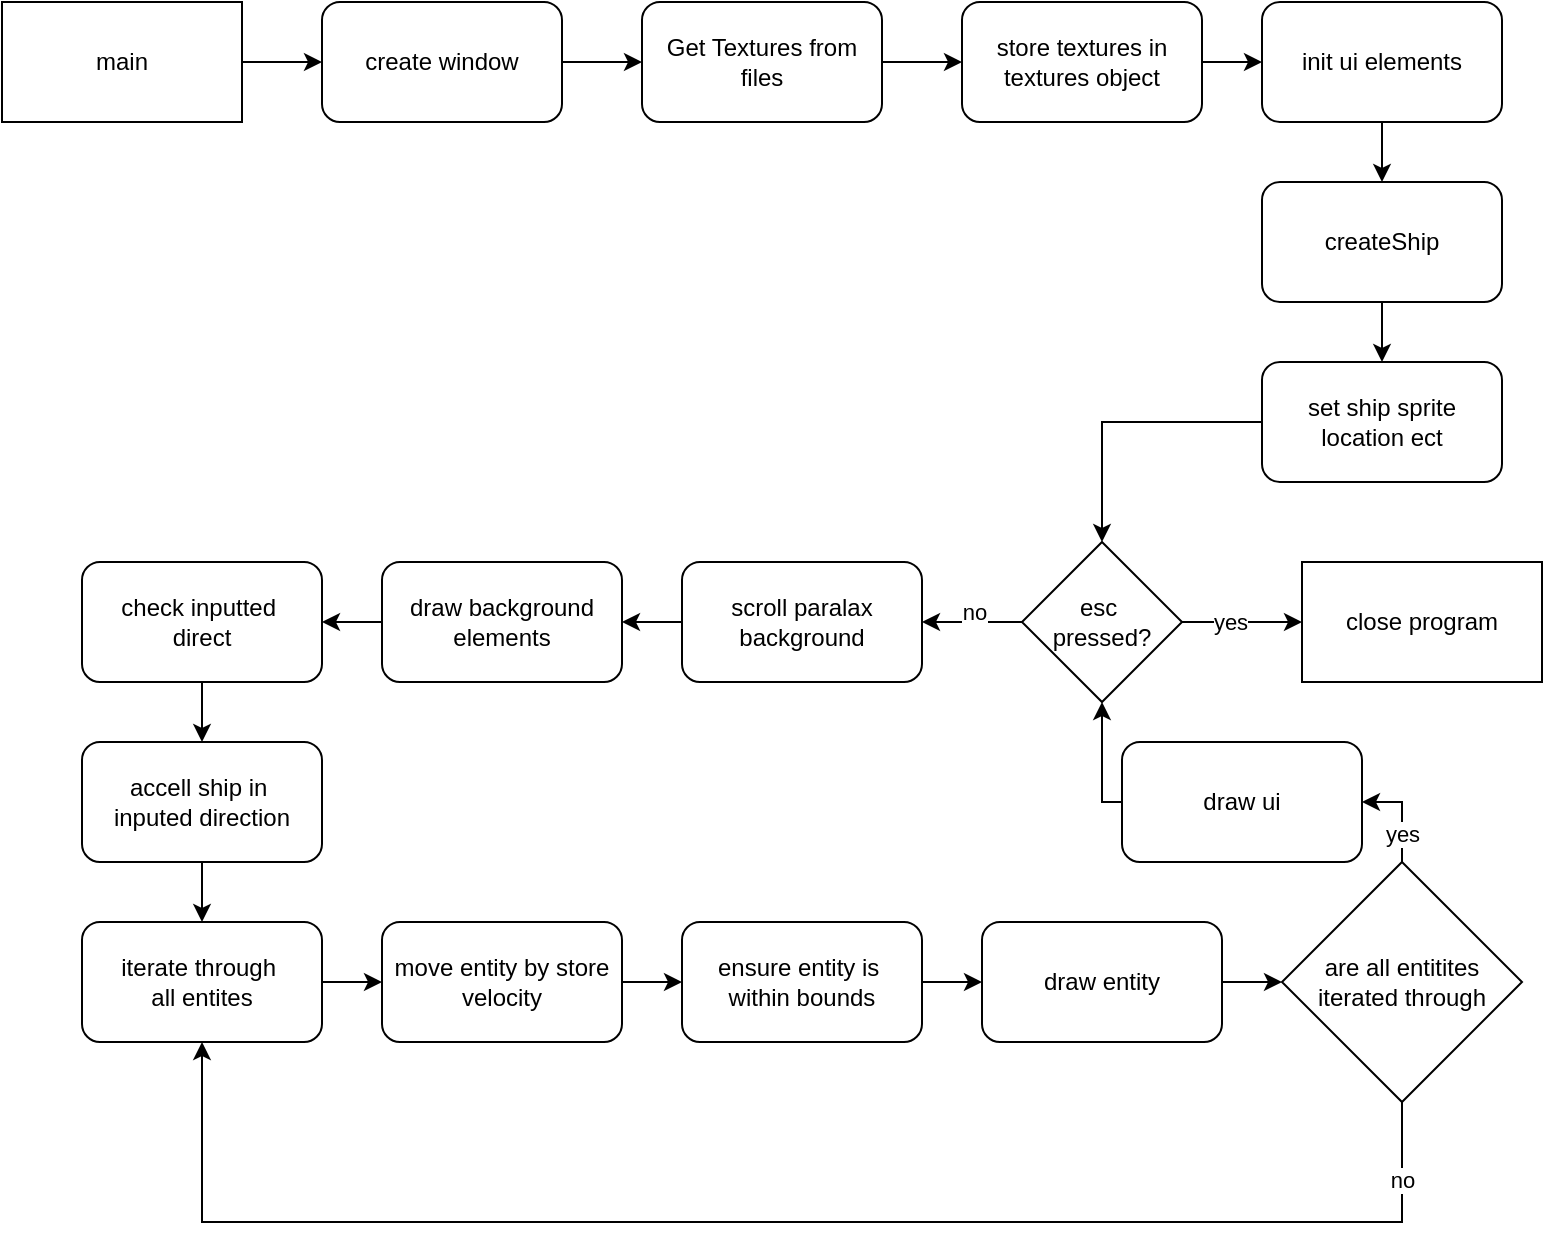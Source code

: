 <mxfile version="25.0.3">
  <diagram name="Page-1" id="QUfRfOZSLHliQLhIeF3j">
    <mxGraphModel dx="1247" dy="680" grid="1" gridSize="10" guides="1" tooltips="1" connect="1" arrows="1" fold="1" page="1" pageScale="1" pageWidth="827" pageHeight="1169" math="0" shadow="0">
      <root>
        <mxCell id="0" />
        <mxCell id="1" parent="0" />
        <mxCell id="cKFNGJ6fv8SmddQC73bc-3" value="" style="edgeStyle=orthogonalEdgeStyle;rounded=0;orthogonalLoop=1;jettySize=auto;html=1;" parent="1" source="cKFNGJ6fv8SmddQC73bc-1" target="cKFNGJ6fv8SmddQC73bc-2" edge="1">
          <mxGeometry relative="1" as="geometry" />
        </mxCell>
        <mxCell id="cKFNGJ6fv8SmddQC73bc-1" value="main" style="rounded=0;whiteSpace=wrap;html=1;" parent="1" vertex="1">
          <mxGeometry x="30" y="40" width="120" height="60" as="geometry" />
        </mxCell>
        <mxCell id="cKFNGJ6fv8SmddQC73bc-5" value="" style="edgeStyle=orthogonalEdgeStyle;rounded=0;orthogonalLoop=1;jettySize=auto;html=1;" parent="1" source="cKFNGJ6fv8SmddQC73bc-2" target="cKFNGJ6fv8SmddQC73bc-4" edge="1">
          <mxGeometry relative="1" as="geometry" />
        </mxCell>
        <mxCell id="cKFNGJ6fv8SmddQC73bc-2" value="create window" style="whiteSpace=wrap;html=1;rounded=1;" parent="1" vertex="1">
          <mxGeometry x="190" y="40" width="120" height="60" as="geometry" />
        </mxCell>
        <mxCell id="cKFNGJ6fv8SmddQC73bc-7" value="" style="edgeStyle=orthogonalEdgeStyle;rounded=0;orthogonalLoop=1;jettySize=auto;html=1;" parent="1" source="Nh2Db0HxUHMHRYFtld47-1" target="cKFNGJ6fv8SmddQC73bc-6" edge="1">
          <mxGeometry relative="1" as="geometry" />
        </mxCell>
        <mxCell id="cKFNGJ6fv8SmddQC73bc-4" value="Get Textures from files" style="whiteSpace=wrap;html=1;rounded=1;" parent="1" vertex="1">
          <mxGeometry x="350" y="40" width="120" height="60" as="geometry" />
        </mxCell>
        <mxCell id="cKFNGJ6fv8SmddQC73bc-6" value="createShip" style="whiteSpace=wrap;html=1;rounded=1;" parent="1" vertex="1">
          <mxGeometry x="660" y="130" width="120" height="60" as="geometry" />
        </mxCell>
        <mxCell id="cKFNGJ6fv8SmddQC73bc-12" value="" style="edgeStyle=orthogonalEdgeStyle;rounded=0;orthogonalLoop=1;jettySize=auto;html=1;" parent="1" source="cKFNGJ6fv8SmddQC73bc-24" target="cKFNGJ6fv8SmddQC73bc-10" edge="1">
          <mxGeometry relative="1" as="geometry">
            <mxPoint x="590" y="350" as="targetPoint" />
            <mxPoint x="590" y="290" as="sourcePoint" />
          </mxGeometry>
        </mxCell>
        <mxCell id="cKFNGJ6fv8SmddQC73bc-14" value="" style="edgeStyle=orthogonalEdgeStyle;rounded=0;orthogonalLoop=1;jettySize=auto;html=1;" parent="1" source="cKFNGJ6fv8SmddQC73bc-10" target="cKFNGJ6fv8SmddQC73bc-13" edge="1">
          <mxGeometry relative="1" as="geometry" />
        </mxCell>
        <mxCell id="cKFNGJ6fv8SmddQC73bc-15" value="yes" style="edgeLabel;html=1;align=center;verticalAlign=middle;resizable=0;points=[];" parent="cKFNGJ6fv8SmddQC73bc-14" vertex="1" connectable="0">
          <mxGeometry x="-0.195" relative="1" as="geometry">
            <mxPoint as="offset" />
          </mxGeometry>
        </mxCell>
        <mxCell id="cKFNGJ6fv8SmddQC73bc-16" style="edgeStyle=orthogonalEdgeStyle;rounded=0;orthogonalLoop=1;jettySize=auto;html=1;exitX=0;exitY=0.5;exitDx=0;exitDy=0;" parent="1" source="cKFNGJ6fv8SmddQC73bc-10" target="cKFNGJ6fv8SmddQC73bc-21" edge="1">
          <mxGeometry relative="1" as="geometry">
            <mxPoint x="580" y="460" as="targetPoint" />
            <mxPoint x="590" y="430" as="sourcePoint" />
            <Array as="points">
              <mxPoint x="520" y="350" />
              <mxPoint x="520" y="350" />
            </Array>
          </mxGeometry>
        </mxCell>
        <mxCell id="cKFNGJ6fv8SmddQC73bc-17" value="no" style="edgeLabel;html=1;align=center;verticalAlign=middle;resizable=0;points=[];" parent="cKFNGJ6fv8SmddQC73bc-16" vertex="1" connectable="0">
          <mxGeometry x="-0.011" relative="1" as="geometry">
            <mxPoint y="-5" as="offset" />
          </mxGeometry>
        </mxCell>
        <mxCell id="cKFNGJ6fv8SmddQC73bc-10" value="&lt;div&gt;esc&amp;nbsp;&lt;/div&gt;&lt;div&gt;pressed?&lt;/div&gt;" style="rhombus;whiteSpace=wrap;html=1;" parent="1" vertex="1">
          <mxGeometry x="540" y="310" width="80" height="80" as="geometry" />
        </mxCell>
        <mxCell id="cKFNGJ6fv8SmddQC73bc-13" value="close program" style="rounded=0;whiteSpace=wrap;html=1;" parent="1" vertex="1">
          <mxGeometry x="680" y="320" width="120" height="60" as="geometry" />
        </mxCell>
        <mxCell id="cKFNGJ6fv8SmddQC73bc-20" value="" style="edgeStyle=orthogonalEdgeStyle;rounded=0;orthogonalLoop=1;jettySize=auto;html=1;" parent="1" source="cKFNGJ6fv8SmddQC73bc-18" target="cKFNGJ6fv8SmddQC73bc-19" edge="1">
          <mxGeometry relative="1" as="geometry" />
        </mxCell>
        <mxCell id="cKFNGJ6fv8SmddQC73bc-18" value="&lt;div&gt;check inputted&amp;nbsp;&lt;/div&gt;&lt;div&gt;direct&lt;/div&gt;" style="rounded=1;whiteSpace=wrap;html=1;" parent="1" vertex="1">
          <mxGeometry x="70" y="320" width="120" height="60" as="geometry" />
        </mxCell>
        <mxCell id="cKFNGJ6fv8SmddQC73bc-30" value="" style="edgeStyle=orthogonalEdgeStyle;rounded=0;orthogonalLoop=1;jettySize=auto;html=1;" parent="1" source="cKFNGJ6fv8SmddQC73bc-19" target="cKFNGJ6fv8SmddQC73bc-29" edge="1">
          <mxGeometry relative="1" as="geometry" />
        </mxCell>
        <mxCell id="cKFNGJ6fv8SmddQC73bc-19" value="&lt;div&gt;accell ship in&amp;nbsp;&lt;/div&gt;&lt;div&gt;inputed direction&lt;/div&gt;" style="whiteSpace=wrap;html=1;rounded=1;" parent="1" vertex="1">
          <mxGeometry x="70" y="410" width="120" height="60" as="geometry" />
        </mxCell>
        <mxCell id="cKFNGJ6fv8SmddQC73bc-26" style="edgeStyle=orthogonalEdgeStyle;rounded=0;orthogonalLoop=1;jettySize=auto;html=1;" parent="1" source="cKFNGJ6fv8SmddQC73bc-21" target="cKFNGJ6fv8SmddQC73bc-27" edge="1">
          <mxGeometry relative="1" as="geometry">
            <mxPoint x="460" y="450" as="targetPoint" />
          </mxGeometry>
        </mxCell>
        <mxCell id="cKFNGJ6fv8SmddQC73bc-21" value="scroll paralax background" style="rounded=1;whiteSpace=wrap;html=1;" parent="1" vertex="1">
          <mxGeometry x="370" y="320" width="120" height="60" as="geometry" />
        </mxCell>
        <mxCell id="cKFNGJ6fv8SmddQC73bc-23" value="" style="edgeStyle=orthogonalEdgeStyle;rounded=0;orthogonalLoop=1;jettySize=auto;html=1;" parent="1" source="cKFNGJ6fv8SmddQC73bc-4" target="cKFNGJ6fv8SmddQC73bc-22" edge="1">
          <mxGeometry relative="1" as="geometry">
            <mxPoint x="470" y="70" as="sourcePoint" />
            <mxPoint x="580" y="200" as="targetPoint" />
          </mxGeometry>
        </mxCell>
        <mxCell id="cKFNGJ6fv8SmddQC73bc-22" value="store textures in textures object" style="rounded=1;whiteSpace=wrap;html=1;" parent="1" vertex="1">
          <mxGeometry x="510" y="40" width="120" height="60" as="geometry" />
        </mxCell>
        <mxCell id="cKFNGJ6fv8SmddQC73bc-25" value="" style="edgeStyle=orthogonalEdgeStyle;rounded=0;orthogonalLoop=1;jettySize=auto;html=1;" parent="1" source="cKFNGJ6fv8SmddQC73bc-6" target="cKFNGJ6fv8SmddQC73bc-24" edge="1">
          <mxGeometry relative="1" as="geometry">
            <mxPoint x="580" y="450" as="targetPoint" />
            <mxPoint x="580" y="290" as="sourcePoint" />
          </mxGeometry>
        </mxCell>
        <mxCell id="cKFNGJ6fv8SmddQC73bc-24" value="set ship sprite location ect" style="rounded=1;whiteSpace=wrap;html=1;" parent="1" vertex="1">
          <mxGeometry x="660" y="220" width="120" height="60" as="geometry" />
        </mxCell>
        <mxCell id="cKFNGJ6fv8SmddQC73bc-28" style="edgeStyle=orthogonalEdgeStyle;rounded=0;orthogonalLoop=1;jettySize=auto;html=1;" parent="1" source="cKFNGJ6fv8SmddQC73bc-27" target="cKFNGJ6fv8SmddQC73bc-18" edge="1">
          <mxGeometry relative="1" as="geometry" />
        </mxCell>
        <mxCell id="cKFNGJ6fv8SmddQC73bc-27" value="draw background elements" style="rounded=1;whiteSpace=wrap;html=1;" parent="1" vertex="1">
          <mxGeometry x="220" y="320" width="120" height="60" as="geometry" />
        </mxCell>
        <mxCell id="cKFNGJ6fv8SmddQC73bc-32" value="" style="edgeStyle=orthogonalEdgeStyle;rounded=0;orthogonalLoop=1;jettySize=auto;html=1;" parent="1" source="cKFNGJ6fv8SmddQC73bc-29" target="cKFNGJ6fv8SmddQC73bc-31" edge="1">
          <mxGeometry relative="1" as="geometry" />
        </mxCell>
        <mxCell id="cKFNGJ6fv8SmddQC73bc-29" value="&lt;div&gt;iterate through&amp;nbsp;&lt;/div&gt;&lt;div&gt;all entites&lt;/div&gt;" style="whiteSpace=wrap;html=1;rounded=1;" parent="1" vertex="1">
          <mxGeometry x="70" y="500" width="120" height="60" as="geometry" />
        </mxCell>
        <mxCell id="cKFNGJ6fv8SmddQC73bc-34" style="edgeStyle=orthogonalEdgeStyle;rounded=0;orthogonalLoop=1;jettySize=auto;html=1;entryX=0;entryY=0.5;entryDx=0;entryDy=0;" parent="1" source="cKFNGJ6fv8SmddQC73bc-37" target="cKFNGJ6fv8SmddQC73bc-39" edge="1">
          <mxGeometry relative="1" as="geometry" />
        </mxCell>
        <mxCell id="cKFNGJ6fv8SmddQC73bc-31" value="move entity by store velocity" style="whiteSpace=wrap;html=1;rounded=1;" parent="1" vertex="1">
          <mxGeometry x="220" y="500" width="120" height="60" as="geometry" />
        </mxCell>
        <mxCell id="cKFNGJ6fv8SmddQC73bc-35" style="edgeStyle=orthogonalEdgeStyle;rounded=0;orthogonalLoop=1;jettySize=auto;html=1;entryX=0.5;entryY=1;entryDx=0;entryDy=0;" parent="1" source="cKFNGJ6fv8SmddQC73bc-33" target="cKFNGJ6fv8SmddQC73bc-29" edge="1">
          <mxGeometry relative="1" as="geometry">
            <Array as="points">
              <mxPoint x="730" y="650" />
              <mxPoint x="130" y="650" />
            </Array>
          </mxGeometry>
        </mxCell>
        <mxCell id="cKFNGJ6fv8SmddQC73bc-36" value="no" style="edgeLabel;html=1;align=center;verticalAlign=middle;resizable=0;points=[];" parent="cKFNGJ6fv8SmddQC73bc-35" vertex="1" connectable="0">
          <mxGeometry x="-0.872" y="-1" relative="1" as="geometry">
            <mxPoint x="1" y="-9" as="offset" />
          </mxGeometry>
        </mxCell>
        <mxCell id="Nh2Db0HxUHMHRYFtld47-7" style="edgeStyle=orthogonalEdgeStyle;rounded=0;orthogonalLoop=1;jettySize=auto;html=1;entryX=1;entryY=0.5;entryDx=0;entryDy=0;" edge="1" parent="1" source="cKFNGJ6fv8SmddQC73bc-33" target="Nh2Db0HxUHMHRYFtld47-3">
          <mxGeometry relative="1" as="geometry" />
        </mxCell>
        <mxCell id="Nh2Db0HxUHMHRYFtld47-10" value="yes" style="edgeLabel;html=1;align=center;verticalAlign=middle;resizable=0;points=[];" vertex="1" connectable="0" parent="Nh2Db0HxUHMHRYFtld47-7">
          <mxGeometry x="-0.415" y="1" relative="1" as="geometry">
            <mxPoint x="1" as="offset" />
          </mxGeometry>
        </mxCell>
        <mxCell id="cKFNGJ6fv8SmddQC73bc-33" value="are all entitites iterated through" style="rhombus;whiteSpace=wrap;html=1;" parent="1" vertex="1">
          <mxGeometry x="670" y="470" width="120" height="120" as="geometry" />
        </mxCell>
        <mxCell id="cKFNGJ6fv8SmddQC73bc-38" value="" style="edgeStyle=orthogonalEdgeStyle;rounded=0;orthogonalLoop=1;jettySize=auto;html=1;entryX=0;entryY=0.5;entryDx=0;entryDy=0;" parent="1" source="cKFNGJ6fv8SmddQC73bc-31" target="cKFNGJ6fv8SmddQC73bc-37" edge="1">
          <mxGeometry relative="1" as="geometry">
            <mxPoint x="340" y="530" as="sourcePoint" />
            <mxPoint x="480" y="530" as="targetPoint" />
          </mxGeometry>
        </mxCell>
        <mxCell id="cKFNGJ6fv8SmddQC73bc-37" value="&lt;div&gt;ensure entity is&amp;nbsp;&lt;/div&gt;&lt;div&gt;within bounds&lt;/div&gt;" style="rounded=1;whiteSpace=wrap;html=1;" parent="1" vertex="1">
          <mxGeometry x="370" y="500" width="120" height="60" as="geometry" />
        </mxCell>
        <mxCell id="cKFNGJ6fv8SmddQC73bc-42" style="edgeStyle=orthogonalEdgeStyle;rounded=0;orthogonalLoop=1;jettySize=auto;html=1;entryX=0;entryY=0.5;entryDx=0;entryDy=0;" parent="1" source="cKFNGJ6fv8SmddQC73bc-39" target="cKFNGJ6fv8SmddQC73bc-33" edge="1">
          <mxGeometry relative="1" as="geometry" />
        </mxCell>
        <mxCell id="cKFNGJ6fv8SmddQC73bc-39" value="draw entity" style="rounded=1;whiteSpace=wrap;html=1;" parent="1" vertex="1">
          <mxGeometry x="520" y="500" width="120" height="60" as="geometry" />
        </mxCell>
        <mxCell id="Nh2Db0HxUHMHRYFtld47-2" value="" style="edgeStyle=orthogonalEdgeStyle;rounded=0;orthogonalLoop=1;jettySize=auto;html=1;" edge="1" parent="1" source="cKFNGJ6fv8SmddQC73bc-22" target="Nh2Db0HxUHMHRYFtld47-1">
          <mxGeometry relative="1" as="geometry">
            <mxPoint x="580" y="100" as="sourcePoint" />
            <mxPoint x="580" y="220" as="targetPoint" />
          </mxGeometry>
        </mxCell>
        <mxCell id="Nh2Db0HxUHMHRYFtld47-1" value="init ui elements" style="rounded=1;whiteSpace=wrap;html=1;" vertex="1" parent="1">
          <mxGeometry x="660" y="40" width="120" height="60" as="geometry" />
        </mxCell>
        <mxCell id="Nh2Db0HxUHMHRYFtld47-9" style="edgeStyle=orthogonalEdgeStyle;rounded=0;orthogonalLoop=1;jettySize=auto;html=1;entryX=0.5;entryY=1;entryDx=0;entryDy=0;" edge="1" parent="1" source="Nh2Db0HxUHMHRYFtld47-3" target="cKFNGJ6fv8SmddQC73bc-10">
          <mxGeometry relative="1" as="geometry">
            <mxPoint x="570" y="410" as="targetPoint" />
            <Array as="points">
              <mxPoint x="580" y="440" />
            </Array>
          </mxGeometry>
        </mxCell>
        <mxCell id="Nh2Db0HxUHMHRYFtld47-3" value="draw ui" style="rounded=1;whiteSpace=wrap;html=1;" vertex="1" parent="1">
          <mxGeometry x="590" y="410" width="120" height="60" as="geometry" />
        </mxCell>
      </root>
    </mxGraphModel>
  </diagram>
</mxfile>
